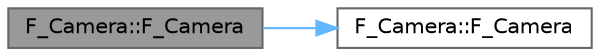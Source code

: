 digraph "F_Camera::F_Camera"
{
 // LATEX_PDF_SIZE
  bgcolor="transparent";
  edge [fontname=Helvetica,fontsize=10,labelfontname=Helvetica,labelfontsize=10];
  node [fontname=Helvetica,fontsize=10,shape=box,height=0.2,width=0.4];
  rankdir="LR";
  Node1 [id="Node000001",label="F_Camera::F_Camera",height=0.2,width=0.4,color="gray40", fillcolor="grey60", style="filled", fontcolor="black",tooltip="拷贝构造函数"];
  Node1 -> Node2 [id="edge1_Node000001_Node000002",color="steelblue1",style="solid",tooltip=" "];
  Node2 [id="Node000002",label="F_Camera::F_Camera",height=0.2,width=0.4,color="grey40", fillcolor="white", style="filled",URL="$class_f___camera.html#adc9957776ead8692c3d9344af017072e",tooltip="默认构造函数"];
}
